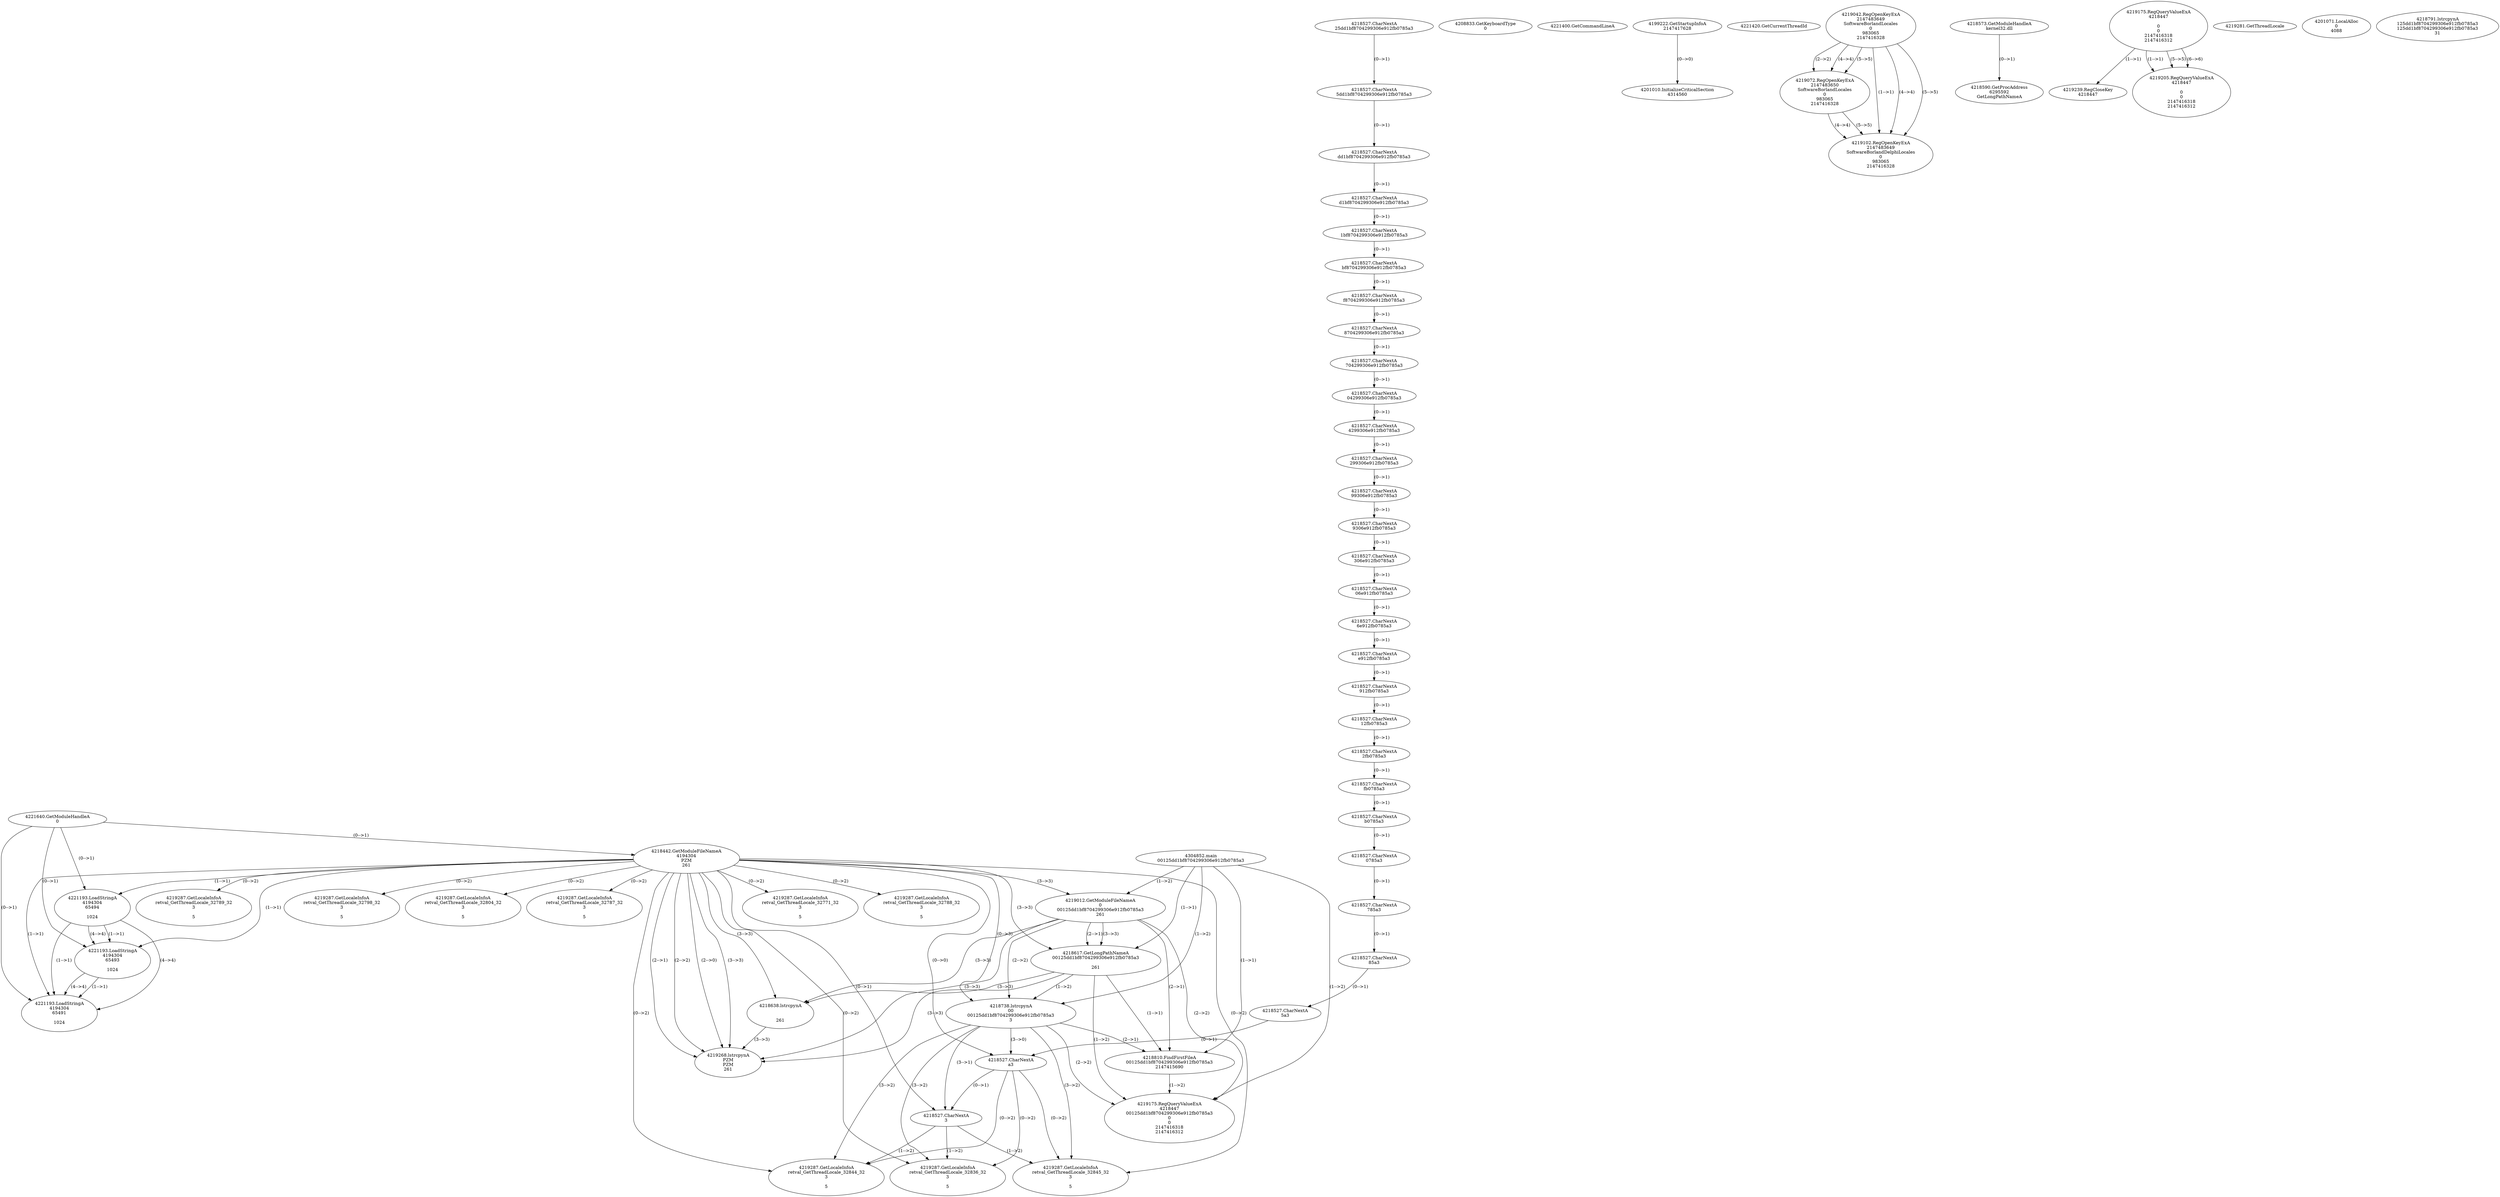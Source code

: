 // Global SCDG with merge call
digraph {
	0 [label="4304852.main
00125dd1bf8704299306e912fb0785a3"]
	1 [label="4221640.GetModuleHandleA
0"]
	2 [label="4208833.GetKeyboardType
0"]
	3 [label="4221400.GetCommandLineA
"]
	4 [label="4199222.GetStartupInfoA
2147417628"]
	5 [label="4221420.GetCurrentThreadId
"]
	6 [label="4218442.GetModuleFileNameA
4194304
PZM
261"]
	1 -> 6 [label="(0-->1)"]
	7 [label="4219012.GetModuleFileNameA
0
00125dd1bf8704299306e912fb0785a3
261"]
	0 -> 7 [label="(1-->2)"]
	6 -> 7 [label="(3-->3)"]
	8 [label="4219042.RegOpenKeyExA
2147483649
Software\Borland\Locales
0
983065
2147416328"]
	9 [label="4219072.RegOpenKeyExA
2147483650
Software\Borland\Locales
0
983065
2147416328"]
	8 -> 9 [label="(2-->2)"]
	8 -> 9 [label="(4-->4)"]
	8 -> 9 [label="(5-->5)"]
	10 [label="4218573.GetModuleHandleA
kernel32.dll"]
	11 [label="4218590.GetProcAddress
6295592
GetLongPathNameA"]
	10 -> 11 [label="(0-->1)"]
	12 [label="4218617.GetLongPathNameA
00125dd1bf8704299306e912fb0785a3

261"]
	0 -> 12 [label="(1-->1)"]
	7 -> 12 [label="(2-->1)"]
	6 -> 12 [label="(3-->3)"]
	7 -> 12 [label="(3-->3)"]
	13 [label="4218638.lstrcpynA


261"]
	6 -> 13 [label="(3-->3)"]
	7 -> 13 [label="(3-->3)"]
	12 -> 13 [label="(3-->3)"]
	14 [label="4219175.RegQueryValueExA
4218447

0
0
2147416318
2147416312"]
	15 [label="4219239.RegCloseKey
4218447"]
	14 -> 15 [label="(1-->1)"]
	16 [label="4219268.lstrcpynA
PZM
PZM
261"]
	6 -> 16 [label="(2-->1)"]
	6 -> 16 [label="(2-->2)"]
	6 -> 16 [label="(3-->3)"]
	7 -> 16 [label="(3-->3)"]
	12 -> 16 [label="(3-->3)"]
	13 -> 16 [label="(3-->3)"]
	6 -> 16 [label="(2-->0)"]
	17 [label="4219281.GetThreadLocale
"]
	18 [label="4219287.GetLocaleInfoA
retval_GetThreadLocale_32789_32
3

5"]
	6 -> 18 [label="(0-->2)"]
	19 [label="4221193.LoadStringA
4194304
65494

1024"]
	1 -> 19 [label="(0-->1)"]
	6 -> 19 [label="(1-->1)"]
	20 [label="4221193.LoadStringA
4194304
65493

1024"]
	1 -> 20 [label="(0-->1)"]
	6 -> 20 [label="(1-->1)"]
	19 -> 20 [label="(1-->1)"]
	19 -> 20 [label="(4-->4)"]
	21 [label="4219205.RegQueryValueExA
4218447

0
0
2147416318
2147416312"]
	14 -> 21 [label="(1-->1)"]
	14 -> 21 [label="(5-->5)"]
	14 -> 21 [label="(6-->6)"]
	22 [label="4219287.GetLocaleInfoA
retval_GetThreadLocale_32798_32
3

5"]
	6 -> 22 [label="(0-->2)"]
	23 [label="4201010.InitializeCriticalSection
4314560"]
	4 -> 23 [label="(0-->0)"]
	24 [label="4201071.LocalAlloc
0
4088"]
	25 [label="4219287.GetLocaleInfoA
retval_GetThreadLocale_32804_32
3

5"]
	6 -> 25 [label="(0-->2)"]
	26 [label="4219102.RegOpenKeyExA
2147483649
Software\Borland\Delphi\Locales
0
983065
2147416328"]
	8 -> 26 [label="(1-->1)"]
	8 -> 26 [label="(4-->4)"]
	9 -> 26 [label="(4-->4)"]
	8 -> 26 [label="(5-->5)"]
	9 -> 26 [label="(5-->5)"]
	27 [label="4219287.GetLocaleInfoA
retval_GetThreadLocale_32787_32
3

5"]
	6 -> 27 [label="(0-->2)"]
	28 [label="4218738.lstrcpynA
00
00125dd1bf8704299306e912fb0785a3
3"]
	0 -> 28 [label="(1-->2)"]
	7 -> 28 [label="(2-->2)"]
	12 -> 28 [label="(1-->2)"]
	6 -> 28 [label="(0-->3)"]
	29 [label="4218527.CharNextA
25dd1bf8704299306e912fb0785a3"]
	30 [label="4218527.CharNextA
5dd1bf8704299306e912fb0785a3"]
	29 -> 30 [label="(0-->1)"]
	31 [label="4218527.CharNextA
dd1bf8704299306e912fb0785a3"]
	30 -> 31 [label="(0-->1)"]
	32 [label="4218527.CharNextA
d1bf8704299306e912fb0785a3"]
	31 -> 32 [label="(0-->1)"]
	33 [label="4218527.CharNextA
1bf8704299306e912fb0785a3"]
	32 -> 33 [label="(0-->1)"]
	34 [label="4218527.CharNextA
bf8704299306e912fb0785a3"]
	33 -> 34 [label="(0-->1)"]
	35 [label="4218527.CharNextA
f8704299306e912fb0785a3"]
	34 -> 35 [label="(0-->1)"]
	36 [label="4218527.CharNextA
8704299306e912fb0785a3"]
	35 -> 36 [label="(0-->1)"]
	37 [label="4218527.CharNextA
704299306e912fb0785a3"]
	36 -> 37 [label="(0-->1)"]
	38 [label="4218527.CharNextA
04299306e912fb0785a3"]
	37 -> 38 [label="(0-->1)"]
	39 [label="4218527.CharNextA
4299306e912fb0785a3"]
	38 -> 39 [label="(0-->1)"]
	40 [label="4218527.CharNextA
299306e912fb0785a3"]
	39 -> 40 [label="(0-->1)"]
	41 [label="4218527.CharNextA
99306e912fb0785a3"]
	40 -> 41 [label="(0-->1)"]
	42 [label="4218527.CharNextA
9306e912fb0785a3"]
	41 -> 42 [label="(0-->1)"]
	43 [label="4218527.CharNextA
306e912fb0785a3"]
	42 -> 43 [label="(0-->1)"]
	44 [label="4218527.CharNextA
06e912fb0785a3"]
	43 -> 44 [label="(0-->1)"]
	45 [label="4218527.CharNextA
6e912fb0785a3"]
	44 -> 45 [label="(0-->1)"]
	46 [label="4218527.CharNextA
e912fb0785a3"]
	45 -> 46 [label="(0-->1)"]
	47 [label="4218527.CharNextA
912fb0785a3"]
	46 -> 47 [label="(0-->1)"]
	48 [label="4218527.CharNextA
12fb0785a3"]
	47 -> 48 [label="(0-->1)"]
	49 [label="4218527.CharNextA
2fb0785a3"]
	48 -> 49 [label="(0-->1)"]
	50 [label="4218527.CharNextA
fb0785a3"]
	49 -> 50 [label="(0-->1)"]
	51 [label="4218527.CharNextA
b0785a3"]
	50 -> 51 [label="(0-->1)"]
	52 [label="4218527.CharNextA
0785a3"]
	51 -> 52 [label="(0-->1)"]
	53 [label="4218527.CharNextA
785a3"]
	52 -> 53 [label="(0-->1)"]
	54 [label="4218527.CharNextA
85a3"]
	53 -> 54 [label="(0-->1)"]
	55 [label="4218527.CharNextA
5a3"]
	54 -> 55 [label="(0-->1)"]
	56 [label="4218527.CharNextA
a3"]
	55 -> 56 [label="(0-->1)"]
	6 -> 56 [label="(0-->0)"]
	28 -> 56 [label="(3-->0)"]
	57 [label="4218527.CharNextA
3"]
	6 -> 57 [label="(0-->1)"]
	28 -> 57 [label="(3-->1)"]
	56 -> 57 [label="(0-->1)"]
	58 [label="4218791.lstrcpynA
125dd1bf8704299306e912fb0785a3
125dd1bf8704299306e912fb0785a3
31"]
	59 [label="4218810.FindFirstFileA
00125dd1bf8704299306e912fb0785a3
2147415690"]
	0 -> 59 [label="(1-->1)"]
	7 -> 59 [label="(2-->1)"]
	12 -> 59 [label="(1-->1)"]
	28 -> 59 [label="(2-->1)"]
	60 [label="4219175.RegQueryValueExA
4218447
00125dd1bf8704299306e912fb0785a3
0
0
2147416318
2147416312"]
	0 -> 60 [label="(1-->2)"]
	7 -> 60 [label="(2-->2)"]
	12 -> 60 [label="(1-->2)"]
	28 -> 60 [label="(2-->2)"]
	59 -> 60 [label="(1-->2)"]
	61 [label="4219287.GetLocaleInfoA
retval_GetThreadLocale_32845_32
3

5"]
	6 -> 61 [label="(0-->2)"]
	28 -> 61 [label="(3-->2)"]
	56 -> 61 [label="(0-->2)"]
	57 -> 61 [label="(1-->2)"]
	62 [label="4221193.LoadStringA
4194304
65491

1024"]
	1 -> 62 [label="(0-->1)"]
	6 -> 62 [label="(1-->1)"]
	19 -> 62 [label="(1-->1)"]
	20 -> 62 [label="(1-->1)"]
	19 -> 62 [label="(4-->4)"]
	20 -> 62 [label="(4-->4)"]
	63 [label="4219287.GetLocaleInfoA
retval_GetThreadLocale_32771_32
3

5"]
	6 -> 63 [label="(0-->2)"]
	64 [label="4219287.GetLocaleInfoA
retval_GetThreadLocale_32844_32
3

5"]
	6 -> 64 [label="(0-->2)"]
	28 -> 64 [label="(3-->2)"]
	56 -> 64 [label="(0-->2)"]
	57 -> 64 [label="(1-->2)"]
	65 [label="4219287.GetLocaleInfoA
retval_GetThreadLocale_32836_32
3

5"]
	6 -> 65 [label="(0-->2)"]
	28 -> 65 [label="(3-->2)"]
	56 -> 65 [label="(0-->2)"]
	57 -> 65 [label="(1-->2)"]
	66 [label="4219287.GetLocaleInfoA
retval_GetThreadLocale_32788_32
3

5"]
	6 -> 66 [label="(0-->2)"]
}
